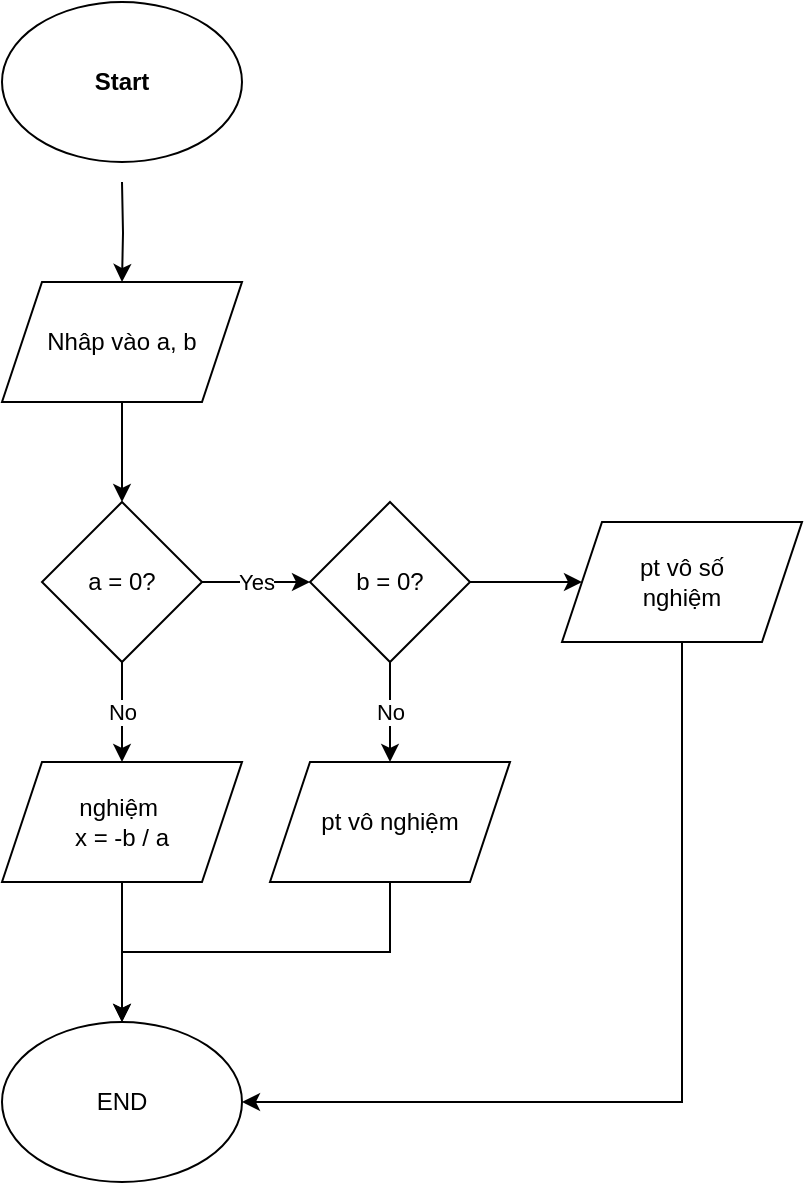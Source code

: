 <mxfile version="24.8.6">
  <diagram id="lW98aiSOhWkBX7W2VUTn" name="Page-1">
    <mxGraphModel dx="1600" dy="624" grid="1" gridSize="10" guides="1" tooltips="1" connect="1" arrows="1" fold="1" page="1" pageScale="1" pageWidth="827" pageHeight="1169" math="0" shadow="0">
      <root>
        <mxCell id="0" />
        <mxCell id="1" parent="0" />
        <mxCell id="0JJxbcwqFqMvcGnKI88K-2" value="Start" style="ellipse;whiteSpace=wrap;html=1;fontStyle=1" vertex="1" parent="1">
          <mxGeometry x="260" y="130" width="120" height="80" as="geometry" />
        </mxCell>
        <mxCell id="0JJxbcwqFqMvcGnKI88K-3" style="edgeStyle=orthogonalEdgeStyle;rounded=0;orthogonalLoop=1;jettySize=auto;html=1;exitX=0.5;exitY=1;exitDx=0;exitDy=0;entryX=0.5;entryY=0;entryDx=0;entryDy=0;" edge="1" parent="1" target="0JJxbcwqFqMvcGnKI88K-6">
          <mxGeometry relative="1" as="geometry">
            <mxPoint x="320" y="220" as="sourcePoint" />
          </mxGeometry>
        </mxCell>
        <mxCell id="0JJxbcwqFqMvcGnKI88K-5" style="edgeStyle=orthogonalEdgeStyle;rounded=0;orthogonalLoop=1;jettySize=auto;html=1;exitX=0.5;exitY=1;exitDx=0;exitDy=0;entryX=0.5;entryY=0;entryDx=0;entryDy=0;" edge="1" parent="1" source="0JJxbcwqFqMvcGnKI88K-6" target="0JJxbcwqFqMvcGnKI88K-9">
          <mxGeometry relative="1" as="geometry" />
        </mxCell>
        <mxCell id="0JJxbcwqFqMvcGnKI88K-6" value="Nhâp vào a, b" style="shape=parallelogram;perimeter=parallelogramPerimeter;whiteSpace=wrap;html=1;fixedSize=1;" vertex="1" parent="1">
          <mxGeometry x="260" y="270" width="120" height="60" as="geometry" />
        </mxCell>
        <mxCell id="0JJxbcwqFqMvcGnKI88K-7" value="Yes" style="edgeStyle=orthogonalEdgeStyle;rounded=0;orthogonalLoop=1;jettySize=auto;html=1;exitX=1;exitY=0.5;exitDx=0;exitDy=0;entryX=0;entryY=0.5;entryDx=0;entryDy=0;" edge="1" parent="1" source="0JJxbcwqFqMvcGnKI88K-9" target="0JJxbcwqFqMvcGnKI88K-12">
          <mxGeometry relative="1" as="geometry" />
        </mxCell>
        <mxCell id="0JJxbcwqFqMvcGnKI88K-8" value="No" style="edgeStyle=orthogonalEdgeStyle;rounded=0;orthogonalLoop=1;jettySize=auto;html=1;exitX=0.5;exitY=1;exitDx=0;exitDy=0;entryX=0.5;entryY=0;entryDx=0;entryDy=0;" edge="1" parent="1" source="0JJxbcwqFqMvcGnKI88K-9" target="0JJxbcwqFqMvcGnKI88K-14">
          <mxGeometry relative="1" as="geometry" />
        </mxCell>
        <mxCell id="0JJxbcwqFqMvcGnKI88K-9" value="a = 0?" style="rhombus;whiteSpace=wrap;html=1;" vertex="1" parent="1">
          <mxGeometry x="280" y="380" width="80" height="80" as="geometry" />
        </mxCell>
        <mxCell id="0JJxbcwqFqMvcGnKI88K-10" style="edgeStyle=orthogonalEdgeStyle;rounded=0;orthogonalLoop=1;jettySize=auto;html=1;entryX=0;entryY=0.5;entryDx=0;entryDy=0;" edge="1" parent="1" source="0JJxbcwqFqMvcGnKI88K-12" target="0JJxbcwqFqMvcGnKI88K-16">
          <mxGeometry relative="1" as="geometry" />
        </mxCell>
        <mxCell id="0JJxbcwqFqMvcGnKI88K-11" value="No" style="edgeStyle=orthogonalEdgeStyle;rounded=0;orthogonalLoop=1;jettySize=auto;html=1;exitX=0.5;exitY=1;exitDx=0;exitDy=0;entryX=0.5;entryY=0;entryDx=0;entryDy=0;" edge="1" parent="1" source="0JJxbcwqFqMvcGnKI88K-12" target="0JJxbcwqFqMvcGnKI88K-18">
          <mxGeometry relative="1" as="geometry" />
        </mxCell>
        <mxCell id="0JJxbcwqFqMvcGnKI88K-12" value="b = 0?" style="rhombus;whiteSpace=wrap;html=1;" vertex="1" parent="1">
          <mxGeometry x="414" y="380" width="80" height="80" as="geometry" />
        </mxCell>
        <mxCell id="0JJxbcwqFqMvcGnKI88K-20" style="edgeStyle=orthogonalEdgeStyle;rounded=0;orthogonalLoop=1;jettySize=auto;html=1;exitX=0.5;exitY=1;exitDx=0;exitDy=0;entryX=0.5;entryY=0;entryDx=0;entryDy=0;" edge="1" parent="1" source="0JJxbcwqFqMvcGnKI88K-14" target="0JJxbcwqFqMvcGnKI88K-19">
          <mxGeometry relative="1" as="geometry" />
        </mxCell>
        <mxCell id="0JJxbcwqFqMvcGnKI88K-14" value="nghiệm&amp;nbsp;&lt;div&gt;x = -b / a&lt;/div&gt;" style="shape=parallelogram;perimeter=parallelogramPerimeter;whiteSpace=wrap;html=1;fixedSize=1;" vertex="1" parent="1">
          <mxGeometry x="260" y="510" width="120" height="60" as="geometry" />
        </mxCell>
        <mxCell id="0JJxbcwqFqMvcGnKI88K-23" style="edgeStyle=orthogonalEdgeStyle;rounded=0;orthogonalLoop=1;jettySize=auto;html=1;exitX=0.5;exitY=1;exitDx=0;exitDy=0;entryX=1;entryY=0.5;entryDx=0;entryDy=0;" edge="1" parent="1" source="0JJxbcwqFqMvcGnKI88K-16" target="0JJxbcwqFqMvcGnKI88K-19">
          <mxGeometry relative="1" as="geometry" />
        </mxCell>
        <mxCell id="0JJxbcwqFqMvcGnKI88K-16" value="pt vô số&lt;div&gt;nghiệm&lt;/div&gt;" style="shape=parallelogram;perimeter=parallelogramPerimeter;whiteSpace=wrap;html=1;fixedSize=1;textDirection=rtl;" vertex="1" parent="1">
          <mxGeometry x="540" y="390" width="120" height="60" as="geometry" />
        </mxCell>
        <mxCell id="0JJxbcwqFqMvcGnKI88K-22" style="edgeStyle=orthogonalEdgeStyle;rounded=0;orthogonalLoop=1;jettySize=auto;html=1;exitX=0.5;exitY=1;exitDx=0;exitDy=0;" edge="1" parent="1" source="0JJxbcwqFqMvcGnKI88K-18" target="0JJxbcwqFqMvcGnKI88K-19">
          <mxGeometry relative="1" as="geometry" />
        </mxCell>
        <mxCell id="0JJxbcwqFqMvcGnKI88K-18" value="pt vô nghiệm" style="shape=parallelogram;perimeter=parallelogramPerimeter;whiteSpace=wrap;html=1;fixedSize=1;" vertex="1" parent="1">
          <mxGeometry x="394" y="510" width="120" height="60" as="geometry" />
        </mxCell>
        <mxCell id="0JJxbcwqFqMvcGnKI88K-19" value="END" style="ellipse;whiteSpace=wrap;html=1;" vertex="1" parent="1">
          <mxGeometry x="260" y="640" width="120" height="80" as="geometry" />
        </mxCell>
      </root>
    </mxGraphModel>
  </diagram>
</mxfile>

